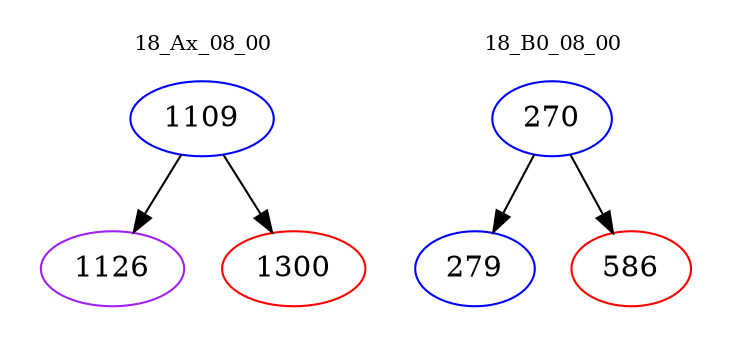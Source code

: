 digraph{
subgraph cluster_0 {
color = white
label = "18_Ax_08_00";
fontsize=10;
T0_1109 [label="1109", color="blue"]
T0_1109 -> T0_1126 [color="black"]
T0_1126 [label="1126", color="purple"]
T0_1109 -> T0_1300 [color="black"]
T0_1300 [label="1300", color="red"]
}
subgraph cluster_1 {
color = white
label = "18_B0_08_00";
fontsize=10;
T1_270 [label="270", color="blue"]
T1_270 -> T1_279 [color="black"]
T1_279 [label="279", color="blue"]
T1_270 -> T1_586 [color="black"]
T1_586 [label="586", color="red"]
}
}
